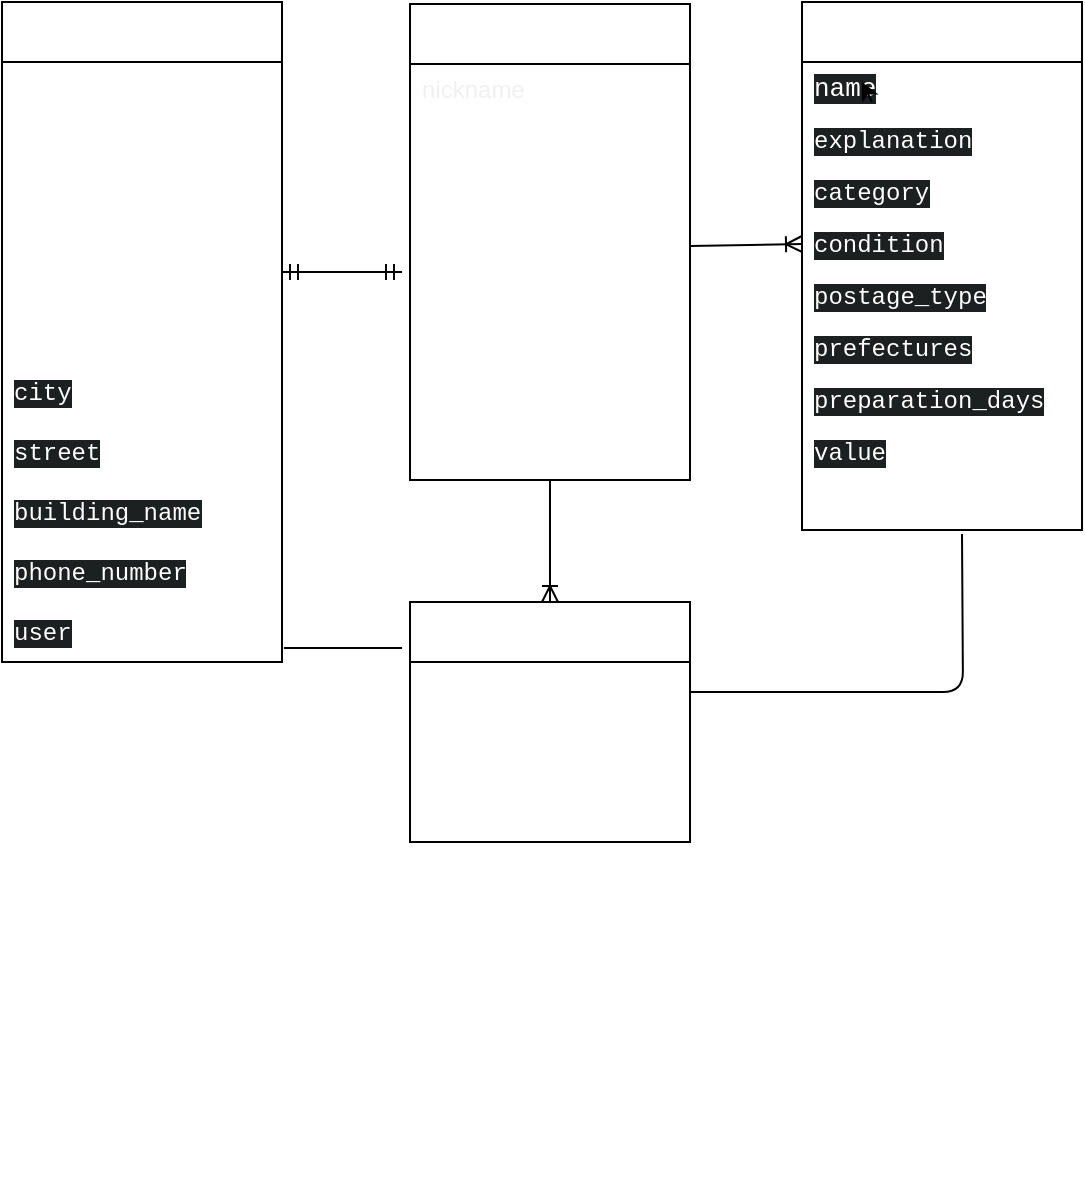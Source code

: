 <mxfile>
    <diagram id="0Fzn3t0CpTgEmDfchKeI" name="ページ1">
        <mxGraphModel dx="603" dy="540" grid="1" gridSize="10" guides="1" tooltips="1" connect="1" arrows="1" fold="1" page="1" pageScale="1" pageWidth="827" pageHeight="1169" math="0" shadow="0">
            <root>
                <mxCell id="0"/>
                <mxCell id="1" parent="0"/>
                <mxCell id="62" value="&lt;p style=&quot;margin: 0px; font-variant-numeric: normal; font-variant-east-asian: normal; font-variant-alternates: normal; font-kerning: auto; font-optical-sizing: auto; font-feature-settings: normal; font-variation-settings: normal; font-stretch: normal; font-size: 13px; line-height: normal; font-family: &amp;quot;Helvetica Neue&amp;quot;; text-align: start;&quot; class=&quot;p1&quot;&gt;&lt;br&gt;&lt;/p&gt;" style="text;html=1;align=center;verticalAlign=middle;resizable=0;points=[];autosize=1;strokeColor=none;fillColor=none;fontColor=#FFFFFF;" vertex="1" parent="1">
                    <mxGeometry x="200" y="620" width="20" height="30" as="geometry"/>
                </mxCell>
                <mxCell id="226" style="edgeStyle=none;html=1;fontSize=12;fontColor=#FFFFFF;endArrow=ERoneToMany;endFill=0;entryX=0.5;entryY=0;entryDx=0;entryDy=0;" edge="1" parent="1" source="128" target="182">
                    <mxGeometry relative="1" as="geometry">
                        <mxPoint x="344" y="340" as="targetPoint"/>
                    </mxGeometry>
                </mxCell>
                <mxCell id="128" value="usersテーブル" style="swimlane;fontStyle=0;childLayout=stackLayout;horizontal=1;startSize=30;horizontalStack=0;resizeParent=1;resizeParentMax=0;resizeLast=0;collapsible=1;marginBottom=0;whiteSpace=wrap;html=1;fontSize=12;fontColor=#FFFFFF;" vertex="1" parent="1">
                    <mxGeometry x="274" y="51" width="140" height="238" as="geometry"/>
                </mxCell>
                <mxCell id="130" value="&lt;span style=&quot;color: rgb(240, 240, 240); text-align: center;&quot;&gt;nickname&lt;/span&gt;" style="text;strokeColor=none;fillColor=none;align=left;verticalAlign=middle;spacingLeft=4;spacingRight=4;overflow=hidden;points=[[0,0.5],[1,0.5]];portConstraint=eastwest;rotatable=0;whiteSpace=wrap;html=1;fontSize=12;fontColor=#FFFFFF;" vertex="1" parent="128">
                    <mxGeometry y="30" width="140" height="26" as="geometry"/>
                </mxCell>
                <mxCell id="131" value="&lt;span style=&quot;font-family: &amp;quot;Helvetica Neue&amp;quot;; font-size: 13px;&quot;&gt;email&amp;nbsp;&lt;/span&gt;&lt;span style=&quot;font-family: &amp;quot;Helvetica Neue&amp;quot;; font-size: 13px;&quot; class=&quot;Apple-converted-space&quot;&gt;&amp;nbsp;&amp;nbsp;&lt;/span&gt;" style="text;strokeColor=none;fillColor=none;align=left;verticalAlign=middle;spacingLeft=4;spacingRight=4;overflow=hidden;points=[[0,0.5],[1,0.5]];portConstraint=eastwest;rotatable=0;whiteSpace=wrap;html=1;fontSize=12;fontColor=#FFFFFF;" vertex="1" parent="128">
                    <mxGeometry y="56" width="140" height="26" as="geometry"/>
                </mxCell>
                <mxCell id="137" value="&lt;span style=&quot;font-family: &amp;quot;Helvetica Neue&amp;quot;; font-size: 13px;&quot;&gt;password&lt;/span&gt;&lt;span style=&quot;font-family: &amp;quot;Helvetica Neue&amp;quot;; font-size: 13px;&quot; class=&quot;Apple-converted-space&quot;&gt;&amp;nbsp;&amp;nbsp;&lt;/span&gt;" style="text;strokeColor=none;fillColor=none;align=left;verticalAlign=middle;spacingLeft=4;spacingRight=4;overflow=hidden;points=[[0,0.5],[1,0.5]];portConstraint=eastwest;rotatable=0;whiteSpace=wrap;html=1;fontSize=12;fontColor=#FFFFFF;" vertex="1" parent="128">
                    <mxGeometry y="82" width="140" height="26" as="geometry"/>
                </mxCell>
                <mxCell id="142" value="&lt;span style=&quot;font-family: &amp;quot;Helvetica Neue&amp;quot;; font-size: 13px;&quot;&gt;first_name&lt;/span&gt;&lt;span style=&quot;font-family: &amp;quot;Helvetica Neue&amp;quot;; font-size: 13px;&quot; class=&quot;Apple-converted-space&quot;&gt;&amp;nbsp;&lt;/span&gt;" style="text;strokeColor=none;fillColor=none;align=left;verticalAlign=middle;spacingLeft=4;spacingRight=4;overflow=hidden;points=[[0,0.5],[1,0.5]];portConstraint=eastwest;rotatable=0;whiteSpace=wrap;html=1;fontSize=12;fontColor=#FFFFFF;" vertex="1" parent="128">
                    <mxGeometry y="108" width="140" height="26" as="geometry"/>
                </mxCell>
                <mxCell id="141" value="&lt;font face=&quot;Helvetica Neue&quot;&gt;&lt;span style=&quot;font-size: 13px;&quot;&gt;family_name&lt;/span&gt;&lt;/font&gt;" style="text;strokeColor=none;fillColor=none;align=left;verticalAlign=middle;spacingLeft=4;spacingRight=4;overflow=hidden;points=[[0,0.5],[1,0.5]];portConstraint=eastwest;rotatable=0;whiteSpace=wrap;html=1;fontSize=12;fontColor=#FFFFFF;" vertex="1" parent="128">
                    <mxGeometry y="134" width="140" height="26" as="geometry"/>
                </mxCell>
                <mxCell id="140" value="&lt;span style=&quot;font-family: &amp;quot;Helvetica Neue&amp;quot;; font-size: 13px;&quot;&gt;read_first&lt;/span&gt;" style="text;strokeColor=none;fillColor=none;align=left;verticalAlign=middle;spacingLeft=4;spacingRight=4;overflow=hidden;points=[[0,0.5],[1,0.5]];portConstraint=eastwest;rotatable=0;whiteSpace=wrap;html=1;fontSize=12;fontColor=#FFFFFF;" vertex="1" parent="128">
                    <mxGeometry y="160" width="140" height="26" as="geometry"/>
                </mxCell>
                <mxCell id="139" value="&lt;span style=&quot;font-family: &amp;quot;Helvetica Neue&amp;quot;; font-size: 13px;&quot;&gt;read_family&lt;/span&gt;" style="text;strokeColor=none;fillColor=none;align=left;verticalAlign=middle;spacingLeft=4;spacingRight=4;overflow=hidden;points=[[0,0.5],[1,0.5]];portConstraint=eastwest;rotatable=0;whiteSpace=wrap;html=1;fontSize=12;fontColor=#FFFFFF;" vertex="1" parent="128">
                    <mxGeometry y="186" width="140" height="26" as="geometry"/>
                </mxCell>
                <mxCell id="138" value="&lt;span style=&quot;font-family: &amp;quot;Helvetica Neue&amp;quot;; font-size: 13px;&quot;&gt;birth&lt;/span&gt;" style="text;strokeColor=none;fillColor=none;align=left;verticalAlign=middle;spacingLeft=4;spacingRight=4;overflow=hidden;points=[[0,0.5],[1,0.5]];portConstraint=eastwest;rotatable=0;whiteSpace=wrap;html=1;fontSize=12;fontColor=#FFFFFF;" vertex="1" parent="128">
                    <mxGeometry y="212" width="140" height="26" as="geometry"/>
                </mxCell>
                <mxCell id="143" value="itemsテーブル" style="swimlane;fontStyle=0;childLayout=stackLayout;horizontal=1;startSize=30;horizontalStack=0;resizeParent=1;resizeParentMax=0;resizeLast=0;collapsible=1;marginBottom=0;whiteSpace=wrap;html=1;fontSize=12;fontColor=#FFFFFF;" vertex="1" parent="1">
                    <mxGeometry x="470" y="50" width="140" height="264" as="geometry"/>
                </mxCell>
                <mxCell id="144" value="&lt;span style=&quot;font-family: SFMono-Regular, Consolas, &amp;quot;Liberation Mono&amp;quot;, Menlo, Courier, monospace; font-size: 13px; background-color: rgb(29, 32, 32);&quot;&gt;name&lt;/span&gt;" style="text;strokeColor=none;fillColor=none;align=left;verticalAlign=middle;spacingLeft=4;spacingRight=4;overflow=hidden;points=[[0,0.5],[1,0.5]];portConstraint=eastwest;rotatable=0;whiteSpace=wrap;html=1;fontSize=12;fontColor=#FFFFFF;" vertex="1" parent="143">
                    <mxGeometry y="30" width="140" height="26" as="geometry"/>
                </mxCell>
                <mxCell id="146" value="&lt;span style=&quot;font-family: SFMono-Regular, Consolas, &amp;quot;Liberation Mono&amp;quot;, Menlo, Courier, monospace; background-color: rgb(29, 32, 32);&quot;&gt;explanation&lt;/span&gt;" style="text;strokeColor=none;fillColor=none;align=left;verticalAlign=middle;spacingLeft=4;spacingRight=4;overflow=hidden;points=[[0,0.5],[1,0.5]];portConstraint=eastwest;rotatable=0;whiteSpace=wrap;html=1;fontSize=12;fontColor=#FFFFFF;" vertex="1" parent="143">
                    <mxGeometry y="56" width="140" height="26" as="geometry"/>
                </mxCell>
                <mxCell id="152" value="&lt;span style=&quot;font-family: SFMono-Regular, Consolas, &amp;quot;Liberation Mono&amp;quot;, Menlo, Courier, monospace; background-color: rgb(29, 32, 32);&quot;&gt;category&lt;/span&gt;" style="text;strokeColor=none;fillColor=none;align=left;verticalAlign=middle;spacingLeft=4;spacingRight=4;overflow=hidden;points=[[0,0.5],[1,0.5]];portConstraint=eastwest;rotatable=0;whiteSpace=wrap;html=1;fontSize=12;fontColor=#FFFFFF;" vertex="1" parent="143">
                    <mxGeometry y="82" width="140" height="26" as="geometry"/>
                </mxCell>
                <mxCell id="151" value="&lt;span style=&quot;font-family: SFMono-Regular, Consolas, &amp;quot;Liberation Mono&amp;quot;, Menlo, Courier, monospace; background-color: rgb(29, 32, 32);&quot;&gt;condition&lt;/span&gt;" style="text;strokeColor=none;fillColor=none;align=left;verticalAlign=middle;spacingLeft=4;spacingRight=4;overflow=hidden;points=[[0,0.5],[1,0.5]];portConstraint=eastwest;rotatable=0;whiteSpace=wrap;html=1;fontSize=12;fontColor=#FFFFFF;" vertex="1" parent="143">
                    <mxGeometry y="108" width="140" height="26" as="geometry"/>
                </mxCell>
                <mxCell id="150" value="&lt;span style=&quot;font-family: SFMono-Regular, Consolas, &amp;quot;Liberation Mono&amp;quot;, Menlo, Courier, monospace; background-color: rgb(29, 32, 32);&quot;&gt;postage_type&lt;/span&gt;" style="text;strokeColor=none;fillColor=none;align=left;verticalAlign=middle;spacingLeft=4;spacingRight=4;overflow=hidden;points=[[0,0.5],[1,0.5]];portConstraint=eastwest;rotatable=0;whiteSpace=wrap;html=1;fontSize=12;fontColor=#FFFFFF;" vertex="1" parent="143">
                    <mxGeometry y="134" width="140" height="26" as="geometry"/>
                </mxCell>
                <mxCell id="149" value="&lt;span style=&quot;font-family: SFMono-Regular, Consolas, &amp;quot;Liberation Mono&amp;quot;, Menlo, Courier, monospace; background-color: rgb(29, 32, 32);&quot;&gt;prefectures&lt;/span&gt;" style="text;strokeColor=none;fillColor=none;align=left;verticalAlign=middle;spacingLeft=4;spacingRight=4;overflow=hidden;points=[[0,0.5],[1,0.5]];portConstraint=eastwest;rotatable=0;whiteSpace=wrap;html=1;fontSize=12;fontColor=#FFFFFF;" vertex="1" parent="143">
                    <mxGeometry y="160" width="140" height="26" as="geometry"/>
                </mxCell>
                <mxCell id="148" value="&lt;span style=&quot;font-family: SFMono-Regular, Consolas, &amp;quot;Liberation Mono&amp;quot;, Menlo, Courier, monospace; background-color: rgb(29, 32, 32);&quot;&gt;preparation_days&lt;/span&gt;" style="text;strokeColor=none;fillColor=none;align=left;verticalAlign=middle;spacingLeft=4;spacingRight=4;overflow=hidden;points=[[0,0.5],[1,0.5]];portConstraint=eastwest;rotatable=0;whiteSpace=wrap;html=1;fontSize=12;fontColor=#FFFFFF;" vertex="1" parent="143">
                    <mxGeometry y="186" width="140" height="26" as="geometry"/>
                </mxCell>
                <mxCell id="147" value="&lt;span style=&quot;font-family: SFMono-Regular, Consolas, &amp;quot;Liberation Mono&amp;quot;, Menlo, Courier, monospace; background-color: rgb(29, 32, 32);&quot;&gt;value &lt;/span&gt;" style="text;strokeColor=none;fillColor=none;align=left;verticalAlign=middle;spacingLeft=4;spacingRight=4;overflow=hidden;points=[[0,0.5],[1,0.5]];portConstraint=eastwest;rotatable=0;whiteSpace=wrap;html=1;fontSize=12;fontColor=#FFFFFF;" vertex="1" parent="143">
                    <mxGeometry y="212" width="140" height="26" as="geometry"/>
                </mxCell>
                <mxCell id="153" value="user" style="text;strokeColor=none;fillColor=none;align=left;verticalAlign=middle;spacingLeft=4;spacingRight=4;overflow=hidden;points=[[0,0.5],[1,0.5]];portConstraint=eastwest;rotatable=0;whiteSpace=wrap;html=1;fontSize=12;fontColor=#FFFFFF;" vertex="1" parent="143">
                    <mxGeometry y="238" width="140" height="26" as="geometry"/>
                </mxCell>
                <mxCell id="159" style="edgeStyle=none;html=1;exitX=0.75;exitY=0;exitDx=0;exitDy=0;fontSize=12;fontColor=#FFFFFF;" edge="1" parent="1">
                    <mxGeometry relative="1" as="geometry">
                        <mxPoint x="500" y="90" as="targetPoint"/>
                        <mxPoint x="505" y="100" as="sourcePoint"/>
                    </mxGeometry>
                </mxCell>
                <mxCell id="166" value="addressテーブル" style="swimlane;fontStyle=0;childLayout=stackLayout;horizontal=1;startSize=30;horizontalStack=0;resizeParent=1;resizeParentMax=0;resizeLast=0;collapsible=1;marginBottom=0;whiteSpace=wrap;html=1;fontSize=12;fontColor=#FFFFFF;" vertex="1" parent="1">
                    <mxGeometry x="70" y="50" width="140" height="330" as="geometry"/>
                </mxCell>
                <mxCell id="221" value="card_date" style="text;strokeColor=none;fillColor=none;align=left;verticalAlign=middle;spacingLeft=4;spacingRight=4;overflow=hidden;points=[[0,0.5],[1,0.5]];portConstraint=eastwest;rotatable=0;whiteSpace=wrap;html=1;fontSize=12;fontColor=#FFFFFF;" vertex="1" parent="166">
                    <mxGeometry y="30" width="140" height="30" as="geometry"/>
                </mxCell>
                <mxCell id="187" value="card_deadline" style="text;strokeColor=none;fillColor=none;align=left;verticalAlign=middle;spacingLeft=4;spacingRight=4;overflow=hidden;points=[[0,0.5],[1,0.5]];portConstraint=eastwest;rotatable=0;whiteSpace=wrap;html=1;fontSize=12;fontColor=#FFFFFF;" vertex="1" parent="166">
                    <mxGeometry y="60" width="140" height="30" as="geometry"/>
                </mxCell>
                <mxCell id="216" value="security_code" style="text;strokeColor=none;fillColor=none;align=left;verticalAlign=middle;spacingLeft=4;spacingRight=4;overflow=hidden;points=[[0,0.5],[1,0.5]];portConstraint=eastwest;rotatable=0;whiteSpace=wrap;html=1;fontSize=12;fontColor=#FFFFFF;" vertex="1" parent="166">
                    <mxGeometry y="90" width="140" height="30" as="geometry"/>
                </mxCell>
                <mxCell id="167" value="post_code" style="text;strokeColor=none;fillColor=none;align=left;verticalAlign=middle;spacingLeft=4;spacingRight=4;overflow=hidden;points=[[0,0.5],[1,0.5]];portConstraint=eastwest;rotatable=0;whiteSpace=wrap;html=1;fontSize=12;fontColor=#FFFFFF;" vertex="1" parent="166">
                    <mxGeometry y="120" width="140" height="30" as="geometry"/>
                </mxCell>
                <mxCell id="168" value="prefecture" style="text;strokeColor=none;fillColor=none;align=left;verticalAlign=middle;spacingLeft=4;spacingRight=4;overflow=hidden;points=[[0,0.5],[1,0.5]];portConstraint=eastwest;rotatable=0;whiteSpace=wrap;html=1;fontSize=12;fontColor=#FFFFFF;" vertex="1" parent="166">
                    <mxGeometry y="150" width="140" height="30" as="geometry"/>
                </mxCell>
                <mxCell id="172" value="&lt;span style=&quot;font-family: SFMono-Regular, Consolas, &amp;quot;Liberation Mono&amp;quot;, Menlo, Courier, monospace; background-color: rgb(29, 32, 32);&quot;&gt;city&lt;/span&gt;" style="text;strokeColor=none;fillColor=none;align=left;verticalAlign=middle;spacingLeft=4;spacingRight=4;overflow=hidden;points=[[0,0.5],[1,0.5]];portConstraint=eastwest;rotatable=0;whiteSpace=wrap;html=1;fontSize=12;fontColor=#FFFFFF;" vertex="1" parent="166">
                    <mxGeometry y="180" width="140" height="30" as="geometry"/>
                </mxCell>
                <mxCell id="173" value="&lt;font face=&quot;SFMono-Regular, Consolas, Liberation Mono, Menlo, Courier, monospace&quot;&gt;&lt;span style=&quot;background-color: rgb(29, 32, 32);&quot;&gt;street&lt;/span&gt;&lt;/font&gt;" style="text;strokeColor=none;fillColor=none;align=left;verticalAlign=middle;spacingLeft=4;spacingRight=4;overflow=hidden;points=[[0,0.5],[1,0.5]];portConstraint=eastwest;rotatable=0;whiteSpace=wrap;html=1;fontSize=12;fontColor=#FFFFFF;" vertex="1" parent="166">
                    <mxGeometry y="210" width="140" height="30" as="geometry"/>
                </mxCell>
                <mxCell id="174" value="&lt;span style=&quot;font-family: SFMono-Regular, Consolas, &amp;quot;Liberation Mono&amp;quot;, Menlo, Courier, monospace; background-color: rgb(29, 32, 32);&quot;&gt;&lt;font style=&quot;font-size: 12px;&quot;&gt;building_name&lt;/font&gt;&lt;/span&gt;" style="text;strokeColor=none;fillColor=none;align=left;verticalAlign=middle;spacingLeft=4;spacingRight=4;overflow=hidden;points=[[0,0.5],[1,0.5]];portConstraint=eastwest;rotatable=0;whiteSpace=wrap;html=1;fontSize=12;fontColor=#FFFFFF;" vertex="1" parent="166">
                    <mxGeometry y="240" width="140" height="30" as="geometry"/>
                </mxCell>
                <mxCell id="186" value="&lt;span style=&quot;font-family: SFMono-Regular, Consolas, &amp;quot;Liberation Mono&amp;quot;, Menlo, Courier, monospace; background-color: rgb(29, 32, 32);&quot;&gt;phone_number&lt;/span&gt;" style="text;strokeColor=none;fillColor=none;align=left;verticalAlign=middle;spacingLeft=4;spacingRight=4;overflow=hidden;points=[[0,0.5],[1,0.5]];portConstraint=eastwest;rotatable=0;whiteSpace=wrap;html=1;fontSize=12;fontColor=#FFFFFF;" vertex="1" parent="166">
                    <mxGeometry y="270" width="140" height="30" as="geometry"/>
                </mxCell>
                <mxCell id="175" value="&lt;font face=&quot;SFMono-Regular, Consolas, Liberation Mono, Menlo, Courier, monospace&quot;&gt;&lt;span style=&quot;background-color: rgb(29, 32, 32);&quot;&gt;user&lt;/span&gt;&lt;/font&gt;" style="text;strokeColor=none;fillColor=none;align=left;verticalAlign=middle;spacingLeft=4;spacingRight=4;overflow=hidden;points=[[0,0.5],[1,0.5]];portConstraint=eastwest;rotatable=0;whiteSpace=wrap;html=1;fontSize=12;fontColor=#FFFFFF;" vertex="1" parent="166">
                    <mxGeometry y="300" width="140" height="30" as="geometry"/>
                </mxCell>
                <mxCell id="182" value="oderテーブル" style="swimlane;fontStyle=0;childLayout=stackLayout;horizontal=1;startSize=30;horizontalStack=0;resizeParent=1;resizeParentMax=0;resizeLast=0;collapsible=1;marginBottom=0;whiteSpace=wrap;html=1;fontSize=12;fontColor=#FFFFFF;" vertex="1" parent="1">
                    <mxGeometry x="274" y="350" width="140" height="120" as="geometry"/>
                </mxCell>
                <mxCell id="184" value="item" style="text;strokeColor=none;fillColor=none;align=left;verticalAlign=middle;spacingLeft=4;spacingRight=4;overflow=hidden;points=[[0,0.5],[1,0.5]];portConstraint=eastwest;rotatable=0;whiteSpace=wrap;html=1;fontSize=12;fontColor=#FFFFFF;" vertex="1" parent="182">
                    <mxGeometry y="30" width="140" height="30" as="geometry"/>
                </mxCell>
                <mxCell id="222" value="user" style="text;strokeColor=none;fillColor=none;align=left;verticalAlign=middle;spacingLeft=4;spacingRight=4;overflow=hidden;points=[[0,0.5],[1,0.5]];portConstraint=eastwest;rotatable=0;whiteSpace=wrap;html=1;fontSize=12;fontColor=#FFFFFF;" vertex="1" parent="182">
                    <mxGeometry y="60" width="140" height="30" as="geometry"/>
                </mxCell>
                <mxCell id="223" value="adress" style="text;strokeColor=none;fillColor=none;align=left;verticalAlign=middle;spacingLeft=4;spacingRight=4;overflow=hidden;points=[[0,0.5],[1,0.5]];portConstraint=eastwest;rotatable=0;whiteSpace=wrap;html=1;fontSize=12;fontColor=#FFFFFF;" vertex="1" parent="182">
                    <mxGeometry y="90" width="140" height="30" as="geometry"/>
                </mxCell>
                <mxCell id="204" value="" style="fontSize=12;html=1;endArrow=ERmandOne;startArrow=ERmandOne;fontColor=#FFFFFF;exitX=1;exitY=0.5;exitDx=0;exitDy=0;" edge="1" parent="1" source="167">
                    <mxGeometry width="100" height="100" relative="1" as="geometry">
                        <mxPoint x="220" y="280" as="sourcePoint"/>
                        <mxPoint x="270" y="185" as="targetPoint"/>
                    </mxGeometry>
                </mxCell>
                <mxCell id="214" style="edgeStyle=none;html=1;exitX=1;exitY=0.5;exitDx=0;exitDy=0;entryX=0;entryY=0.5;entryDx=0;entryDy=0;fontSize=12;fontColor=#FFFFFF;endArrow=ERoneToMany;endFill=0;" edge="1" parent="1" source="142" target="151">
                    <mxGeometry relative="1" as="geometry"/>
                </mxCell>
                <mxCell id="229" style="edgeStyle=orthogonalEdgeStyle;html=1;fontSize=12;fontColor=#FFFFFF;endArrow=none;endFill=0;" edge="1" parent="1" source="184">
                    <mxGeometry relative="1" as="geometry">
                        <mxPoint x="550" y="316" as="targetPoint"/>
                    </mxGeometry>
                </mxCell>
                <mxCell id="231" style="edgeStyle=elbowEdgeStyle;html=1;fontSize=12;fontColor=#FFFFFF;endArrow=none;endFill=0;entryX=1.007;entryY=0.767;entryDx=0;entryDy=0;entryPerimeter=0;" edge="1" parent="1" target="175">
                    <mxGeometry relative="1" as="geometry">
                        <mxPoint x="220" y="370" as="targetPoint"/>
                        <mxPoint x="270" y="373" as="sourcePoint"/>
                        <Array as="points">
                            <mxPoint x="240" y="390"/>
                        </Array>
                    </mxGeometry>
                </mxCell>
            </root>
        </mxGraphModel>
    </diagram>
</mxfile>